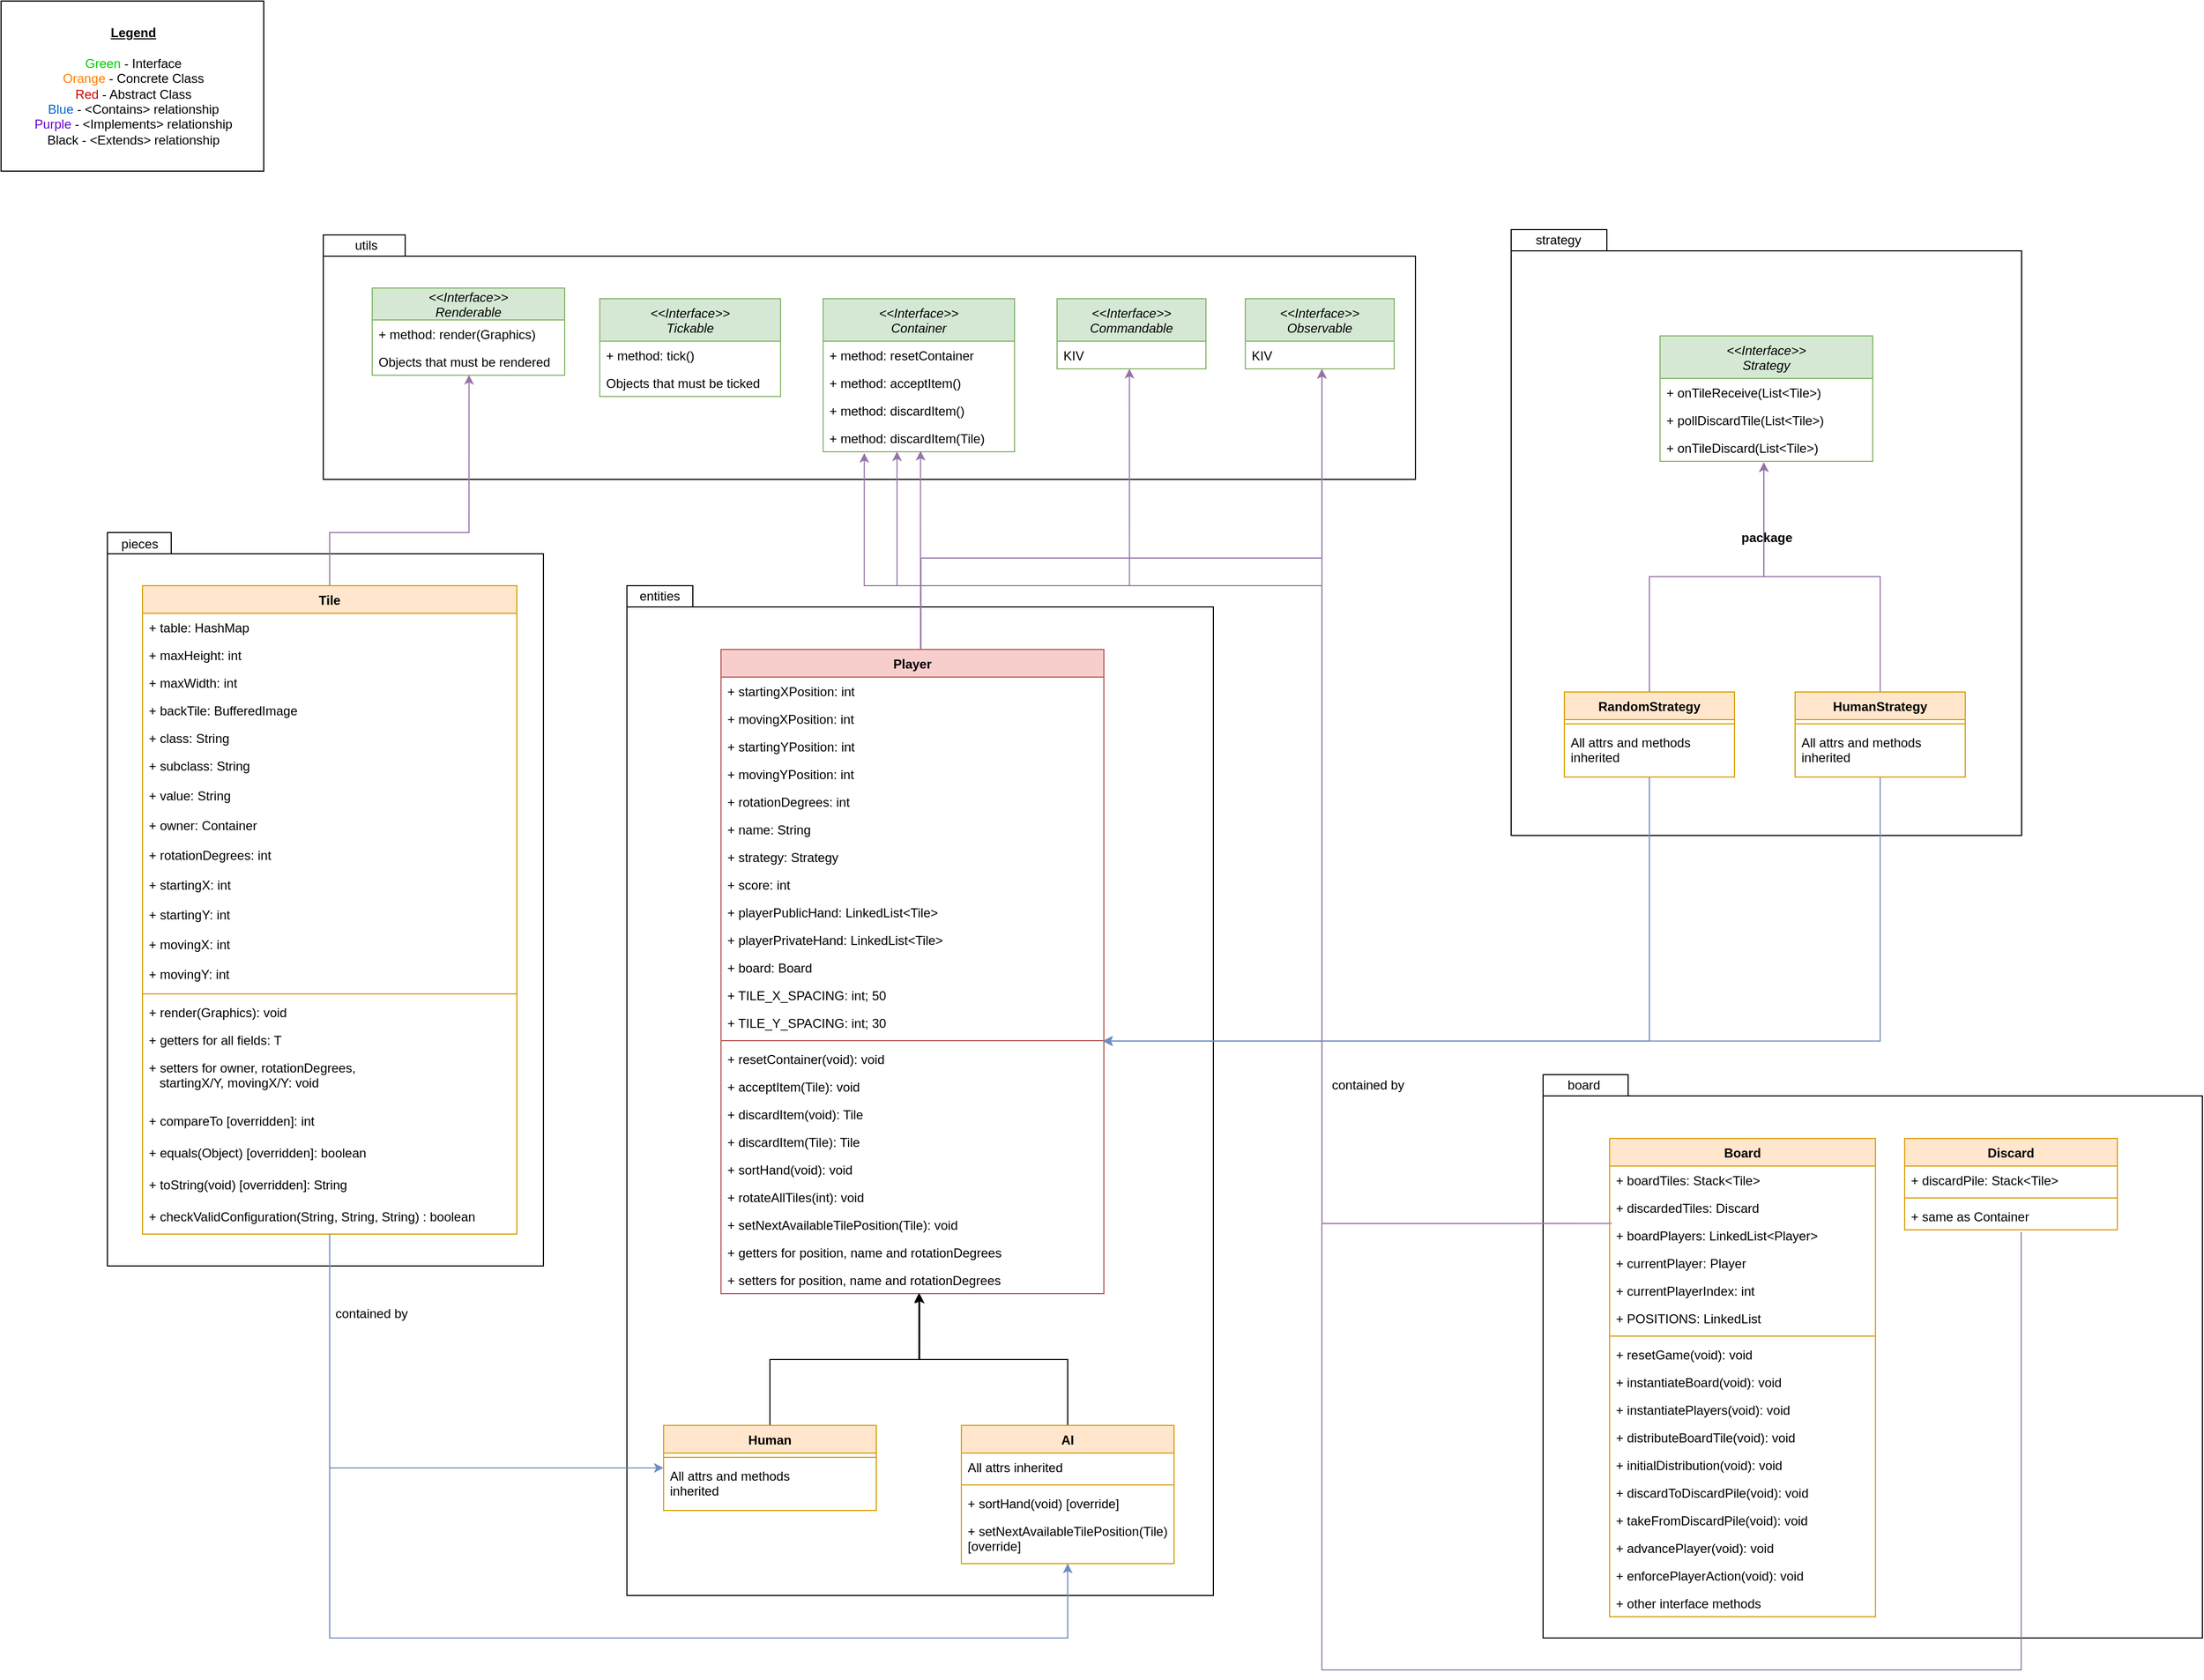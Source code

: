 <mxfile version="20.6.0" type="github">
  <diagram id="C5RBs43oDa-KdzZeNtuy" name="Page-1">
    <mxGraphModel dx="6701" dy="3286" grid="1" gridSize="10" guides="1" tooltips="1" connect="1" arrows="1" fold="1" page="1" pageScale="1" pageWidth="1654" pageHeight="1169" math="0" shadow="0">
      <root>
        <mxCell id="WIyWlLk6GJQsqaUBKTNV-0" />
        <mxCell id="WIyWlLk6GJQsqaUBKTNV-1" parent="WIyWlLk6GJQsqaUBKTNV-0" />
        <mxCell id="4x0N71IDLHHbBtDgOK0e-248" value="" style="shape=folder;fontStyle=1;spacingTop=10;tabWidth=80;tabHeight=20;tabPosition=left;html=1;fontColor=#000000;" vertex="1" parent="WIyWlLk6GJQsqaUBKTNV-1">
          <mxGeometry x="-220" y="-60" width="620" height="530" as="geometry" />
        </mxCell>
        <mxCell id="4x0N71IDLHHbBtDgOK0e-212" value="package" style="shape=folder;fontStyle=1;spacingTop=10;tabWidth=90;tabHeight=20;tabPosition=left;html=1;fontColor=#000000;" vertex="1" parent="WIyWlLk6GJQsqaUBKTNV-1">
          <mxGeometry x="-250" y="-855" width="480" height="570" as="geometry" />
        </mxCell>
        <mxCell id="4x0N71IDLHHbBtDgOK0e-210" value="" style="shape=folder;fontStyle=1;spacingTop=10;tabWidth=62;tabHeight=20;tabPosition=left;html=1;fontColor=#000000;" vertex="1" parent="WIyWlLk6GJQsqaUBKTNV-1">
          <mxGeometry x="-1081.5" y="-520" width="551.5" height="950" as="geometry" />
        </mxCell>
        <mxCell id="4x0N71IDLHHbBtDgOK0e-208" value="" style="shape=folder;fontStyle=1;spacingTop=10;tabWidth=60;tabHeight=20;tabPosition=left;html=1;fontColor=#000000;" vertex="1" parent="WIyWlLk6GJQsqaUBKTNV-1">
          <mxGeometry x="-1570" y="-570" width="410" height="690" as="geometry" />
        </mxCell>
        <mxCell id="4x0N71IDLHHbBtDgOK0e-206" value="" style="shape=folder;fontStyle=1;spacingTop=10;tabWidth=77;tabHeight=20;tabPosition=left;html=1;fontColor=#000000;" vertex="1" parent="WIyWlLk6GJQsqaUBKTNV-1">
          <mxGeometry x="-1367" y="-850" width="1027" height="230" as="geometry" />
        </mxCell>
        <mxCell id="4x0N71IDLHHbBtDgOK0e-2" value="&lt;&lt;Interface&gt;&gt;&#xa;Renderable" style="swimlane;fontStyle=2;childLayout=stackLayout;horizontal=1;startSize=30;fillColor=#d5e8d4;horizontalStack=0;resizeParent=1;resizeParentMax=0;resizeLast=0;collapsible=1;marginBottom=0;strokeColor=#82b366;" vertex="1" parent="WIyWlLk6GJQsqaUBKTNV-1">
          <mxGeometry x="-1321" y="-800" width="181" height="82" as="geometry">
            <mxRectangle x="80" y="40" width="100" height="30" as="alternateBounds" />
          </mxGeometry>
        </mxCell>
        <mxCell id="4x0N71IDLHHbBtDgOK0e-7" value="+ method: render(Graphics)" style="text;strokeColor=none;fillColor=none;align=left;verticalAlign=top;spacingLeft=4;spacingRight=4;overflow=hidden;rotatable=0;points=[[0,0.5],[1,0.5]];portConstraint=eastwest;" vertex="1" parent="4x0N71IDLHHbBtDgOK0e-2">
          <mxGeometry y="30" width="181" height="26" as="geometry" />
        </mxCell>
        <mxCell id="4x0N71IDLHHbBtDgOK0e-9" value="Objects that must be rendered" style="text;strokeColor=none;fillColor=none;align=left;verticalAlign=top;spacingLeft=4;spacingRight=4;overflow=hidden;rotatable=0;points=[[0,0.5],[1,0.5]];portConstraint=eastwest;" vertex="1" parent="4x0N71IDLHHbBtDgOK0e-2">
          <mxGeometry y="56" width="181" height="26" as="geometry" />
        </mxCell>
        <mxCell id="4x0N71IDLHHbBtDgOK0e-11" value="&lt;&lt;Interface&gt;&gt;&#xa;Tickable" style="swimlane;fontStyle=2;childLayout=stackLayout;horizontal=1;startSize=40;fillColor=#d5e8d4;horizontalStack=0;resizeParent=1;resizeParentMax=0;resizeLast=0;collapsible=1;marginBottom=0;strokeColor=#82b366;" vertex="1" parent="WIyWlLk6GJQsqaUBKTNV-1">
          <mxGeometry x="-1107" y="-790" width="170" height="92" as="geometry" />
        </mxCell>
        <mxCell id="4x0N71IDLHHbBtDgOK0e-12" value="+ method: tick()" style="text;strokeColor=none;fillColor=none;align=left;verticalAlign=top;spacingLeft=4;spacingRight=4;overflow=hidden;rotatable=0;points=[[0,0.5],[1,0.5]];portConstraint=eastwest;" vertex="1" parent="4x0N71IDLHHbBtDgOK0e-11">
          <mxGeometry y="40" width="170" height="26" as="geometry" />
        </mxCell>
        <mxCell id="4x0N71IDLHHbBtDgOK0e-14" value="Objects that must be ticked" style="text;strokeColor=none;fillColor=none;align=left;verticalAlign=top;spacingLeft=4;spacingRight=4;overflow=hidden;rotatable=0;points=[[0,0.5],[1,0.5]];portConstraint=eastwest;" vertex="1" parent="4x0N71IDLHHbBtDgOK0e-11">
          <mxGeometry y="66" width="170" height="26" as="geometry" />
        </mxCell>
        <mxCell id="4x0N71IDLHHbBtDgOK0e-20" value="&lt;&lt;Interface&gt;&gt;&#xa;Container" style="swimlane;fontStyle=2;childLayout=stackLayout;horizontal=1;startSize=40;fillColor=#d5e8d4;horizontalStack=0;resizeParent=1;resizeParentMax=0;resizeLast=0;collapsible=1;marginBottom=0;strokeColor=#82b366;" vertex="1" parent="WIyWlLk6GJQsqaUBKTNV-1">
          <mxGeometry x="-897" y="-790" width="180" height="144" as="geometry" />
        </mxCell>
        <mxCell id="4x0N71IDLHHbBtDgOK0e-21" value="+ method: resetContainer" style="text;strokeColor=none;fillColor=none;align=left;verticalAlign=top;spacingLeft=4;spacingRight=4;overflow=hidden;rotatable=0;points=[[0,0.5],[1,0.5]];portConstraint=eastwest;" vertex="1" parent="4x0N71IDLHHbBtDgOK0e-20">
          <mxGeometry y="40" width="180" height="26" as="geometry" />
        </mxCell>
        <mxCell id="4x0N71IDLHHbBtDgOK0e-22" value="+ method: acceptItem()" style="text;strokeColor=none;fillColor=none;align=left;verticalAlign=top;spacingLeft=4;spacingRight=4;overflow=hidden;rotatable=0;points=[[0,0.5],[1,0.5]];portConstraint=eastwest;" vertex="1" parent="4x0N71IDLHHbBtDgOK0e-20">
          <mxGeometry y="66" width="180" height="26" as="geometry" />
        </mxCell>
        <mxCell id="4x0N71IDLHHbBtDgOK0e-23" value="+ method: discardItem()" style="text;strokeColor=none;fillColor=none;align=left;verticalAlign=top;spacingLeft=4;spacingRight=4;overflow=hidden;rotatable=0;points=[[0,0.5],[1,0.5]];portConstraint=eastwest;" vertex="1" parent="4x0N71IDLHHbBtDgOK0e-20">
          <mxGeometry y="92" width="180" height="26" as="geometry" />
        </mxCell>
        <mxCell id="4x0N71IDLHHbBtDgOK0e-24" value="+ method: discardItem(Tile)" style="text;strokeColor=none;fillColor=none;align=left;verticalAlign=top;spacingLeft=4;spacingRight=4;overflow=hidden;rotatable=0;points=[[0,0.5],[1,0.5]];portConstraint=eastwest;" vertex="1" parent="4x0N71IDLHHbBtDgOK0e-20">
          <mxGeometry y="118" width="180" height="26" as="geometry" />
        </mxCell>
        <mxCell id="4x0N71IDLHHbBtDgOK0e-25" value="&lt;&lt;Interface&gt;&gt;&#xa;Commandable" style="swimlane;fontStyle=2;childLayout=stackLayout;horizontal=1;startSize=40;fillColor=#d5e8d4;horizontalStack=0;resizeParent=1;resizeParentMax=0;resizeLast=0;collapsible=1;marginBottom=0;strokeColor=#82b366;" vertex="1" parent="WIyWlLk6GJQsqaUBKTNV-1">
          <mxGeometry x="-677" y="-790" width="140" height="66" as="geometry" />
        </mxCell>
        <mxCell id="4x0N71IDLHHbBtDgOK0e-27" value="KIV" style="text;strokeColor=none;fillColor=none;align=left;verticalAlign=top;spacingLeft=4;spacingRight=4;overflow=hidden;rotatable=0;points=[[0,0.5],[1,0.5]];portConstraint=eastwest;" vertex="1" parent="4x0N71IDLHHbBtDgOK0e-25">
          <mxGeometry y="40" width="140" height="26" as="geometry" />
        </mxCell>
        <mxCell id="4x0N71IDLHHbBtDgOK0e-29" value="&lt;&lt;Interface&gt;&gt;&#xa;Observable" style="swimlane;fontStyle=2;childLayout=stackLayout;horizontal=1;startSize=40;fillColor=#d5e8d4;horizontalStack=0;resizeParent=1;resizeParentMax=0;resizeLast=0;collapsible=1;marginBottom=0;strokeColor=#82b366;" vertex="1" parent="WIyWlLk6GJQsqaUBKTNV-1">
          <mxGeometry x="-500" y="-790" width="140" height="66" as="geometry" />
        </mxCell>
        <mxCell id="4x0N71IDLHHbBtDgOK0e-30" value="KIV" style="text;strokeColor=none;fillColor=none;align=left;verticalAlign=top;spacingLeft=4;spacingRight=4;overflow=hidden;rotatable=0;points=[[0,0.5],[1,0.5]];portConstraint=eastwest;" vertex="1" parent="4x0N71IDLHHbBtDgOK0e-29">
          <mxGeometry y="40" width="140" height="26" as="geometry" />
        </mxCell>
        <mxCell id="4x0N71IDLHHbBtDgOK0e-124" style="edgeStyle=orthogonalEdgeStyle;rounded=0;orthogonalLoop=1;jettySize=auto;html=1;entryX=0.503;entryY=0.99;entryDx=0;entryDy=0;entryPerimeter=0;fillColor=#e1d5e7;strokeColor=#9673a6;" edge="1" parent="WIyWlLk6GJQsqaUBKTNV-1" source="4x0N71IDLHHbBtDgOK0e-31" target="4x0N71IDLHHbBtDgOK0e-9">
          <mxGeometry relative="1" as="geometry">
            <Array as="points">
              <mxPoint x="-1361" y="-570" />
              <mxPoint x="-1230" y="-570" />
            </Array>
          </mxGeometry>
        </mxCell>
        <mxCell id="4x0N71IDLHHbBtDgOK0e-182" style="edgeStyle=orthogonalEdgeStyle;rounded=0;orthogonalLoop=1;jettySize=auto;html=1;entryX=0;entryY=0.13;entryDx=0;entryDy=0;entryPerimeter=0;fillColor=#dae8fc;strokeColor=#6c8ebf;" edge="1" parent="WIyWlLk6GJQsqaUBKTNV-1" source="4x0N71IDLHHbBtDgOK0e-31" target="4x0N71IDLHHbBtDgOK0e-155">
          <mxGeometry relative="1" as="geometry" />
        </mxCell>
        <mxCell id="4x0N71IDLHHbBtDgOK0e-31" value="Tile" style="swimlane;fontStyle=1;align=center;verticalAlign=top;childLayout=stackLayout;horizontal=1;startSize=26;horizontalStack=0;resizeParent=1;resizeParentMax=0;resizeLast=0;collapsible=1;marginBottom=0;fillColor=#ffe6cc;strokeColor=#d79b00;" vertex="1" parent="WIyWlLk6GJQsqaUBKTNV-1">
          <mxGeometry x="-1537" y="-520" width="352" height="610" as="geometry" />
        </mxCell>
        <mxCell id="4x0N71IDLHHbBtDgOK0e-44" value="+ table: HashMap" style="text;strokeColor=none;fillColor=none;align=left;verticalAlign=top;spacingLeft=4;spacingRight=4;overflow=hidden;rotatable=0;points=[[0,0.5],[1,0.5]];portConstraint=eastwest;" vertex="1" parent="4x0N71IDLHHbBtDgOK0e-31">
          <mxGeometry y="26" width="352" height="26" as="geometry" />
        </mxCell>
        <mxCell id="4x0N71IDLHHbBtDgOK0e-45" value="+ maxHeight: int" style="text;strokeColor=none;fillColor=none;align=left;verticalAlign=top;spacingLeft=4;spacingRight=4;overflow=hidden;rotatable=0;points=[[0,0.5],[1,0.5]];portConstraint=eastwest;" vertex="1" parent="4x0N71IDLHHbBtDgOK0e-31">
          <mxGeometry y="52" width="352" height="26" as="geometry" />
        </mxCell>
        <mxCell id="4x0N71IDLHHbBtDgOK0e-46" value="+ maxWidth: int" style="text;strokeColor=none;fillColor=none;align=left;verticalAlign=top;spacingLeft=4;spacingRight=4;overflow=hidden;rotatable=0;points=[[0,0.5],[1,0.5]];portConstraint=eastwest;" vertex="1" parent="4x0N71IDLHHbBtDgOK0e-31">
          <mxGeometry y="78" width="352" height="26" as="geometry" />
        </mxCell>
        <mxCell id="4x0N71IDLHHbBtDgOK0e-47" value="+ backTile: BufferedImage" style="text;strokeColor=none;fillColor=none;align=left;verticalAlign=top;spacingLeft=4;spacingRight=4;overflow=hidden;rotatable=0;points=[[0,0.5],[1,0.5]];portConstraint=eastwest;" vertex="1" parent="4x0N71IDLHHbBtDgOK0e-31">
          <mxGeometry y="104" width="352" height="26" as="geometry" />
        </mxCell>
        <mxCell id="4x0N71IDLHHbBtDgOK0e-32" value="+ class: String" style="text;strokeColor=none;fillColor=none;align=left;verticalAlign=top;spacingLeft=4;spacingRight=4;overflow=hidden;rotatable=0;points=[[0,0.5],[1,0.5]];portConstraint=eastwest;" vertex="1" parent="4x0N71IDLHHbBtDgOK0e-31">
          <mxGeometry y="130" width="352" height="26" as="geometry" />
        </mxCell>
        <mxCell id="4x0N71IDLHHbBtDgOK0e-35" value="+ subclass: String" style="text;strokeColor=none;fillColor=none;align=left;verticalAlign=top;spacingLeft=4;spacingRight=4;overflow=hidden;rotatable=0;points=[[0,0.5],[1,0.5]];portConstraint=eastwest;" vertex="1" parent="4x0N71IDLHHbBtDgOK0e-31">
          <mxGeometry y="156" width="352" height="28" as="geometry" />
        </mxCell>
        <mxCell id="4x0N71IDLHHbBtDgOK0e-36" value="+ value: String" style="text;strokeColor=none;fillColor=none;align=left;verticalAlign=top;spacingLeft=4;spacingRight=4;overflow=hidden;rotatable=0;points=[[0,0.5],[1,0.5]];portConstraint=eastwest;" vertex="1" parent="4x0N71IDLHHbBtDgOK0e-31">
          <mxGeometry y="184" width="352" height="28" as="geometry" />
        </mxCell>
        <mxCell id="4x0N71IDLHHbBtDgOK0e-37" value="+ owner: Container" style="text;strokeColor=none;fillColor=none;align=left;verticalAlign=top;spacingLeft=4;spacingRight=4;overflow=hidden;rotatable=0;points=[[0,0.5],[1,0.5]];portConstraint=eastwest;" vertex="1" parent="4x0N71IDLHHbBtDgOK0e-31">
          <mxGeometry y="212" width="352" height="28" as="geometry" />
        </mxCell>
        <mxCell id="4x0N71IDLHHbBtDgOK0e-39" value="+ rotationDegrees: int" style="text;strokeColor=none;fillColor=none;align=left;verticalAlign=top;spacingLeft=4;spacingRight=4;overflow=hidden;rotatable=0;points=[[0,0.5],[1,0.5]];portConstraint=eastwest;" vertex="1" parent="4x0N71IDLHHbBtDgOK0e-31">
          <mxGeometry y="240" width="352" height="28" as="geometry" />
        </mxCell>
        <mxCell id="4x0N71IDLHHbBtDgOK0e-40" value="+ startingX: int" style="text;strokeColor=none;fillColor=none;align=left;verticalAlign=top;spacingLeft=4;spacingRight=4;overflow=hidden;rotatable=0;points=[[0,0.5],[1,0.5]];portConstraint=eastwest;" vertex="1" parent="4x0N71IDLHHbBtDgOK0e-31">
          <mxGeometry y="268" width="352" height="28" as="geometry" />
        </mxCell>
        <mxCell id="4x0N71IDLHHbBtDgOK0e-41" value="+ startingY: int" style="text;strokeColor=none;fillColor=none;align=left;verticalAlign=top;spacingLeft=4;spacingRight=4;overflow=hidden;rotatable=0;points=[[0,0.5],[1,0.5]];portConstraint=eastwest;" vertex="1" parent="4x0N71IDLHHbBtDgOK0e-31">
          <mxGeometry y="296" width="352" height="28" as="geometry" />
        </mxCell>
        <mxCell id="4x0N71IDLHHbBtDgOK0e-42" value="+ movingX: int" style="text;strokeColor=none;fillColor=none;align=left;verticalAlign=top;spacingLeft=4;spacingRight=4;overflow=hidden;rotatable=0;points=[[0,0.5],[1,0.5]];portConstraint=eastwest;" vertex="1" parent="4x0N71IDLHHbBtDgOK0e-31">
          <mxGeometry y="324" width="352" height="28" as="geometry" />
        </mxCell>
        <mxCell id="4x0N71IDLHHbBtDgOK0e-43" value="+ movingY: int" style="text;strokeColor=none;fillColor=none;align=left;verticalAlign=top;spacingLeft=4;spacingRight=4;overflow=hidden;rotatable=0;points=[[0,0.5],[1,0.5]];portConstraint=eastwest;" vertex="1" parent="4x0N71IDLHHbBtDgOK0e-31">
          <mxGeometry y="352" width="352" height="28" as="geometry" />
        </mxCell>
        <mxCell id="4x0N71IDLHHbBtDgOK0e-33" value="" style="line;strokeWidth=1;fillColor=none;align=left;verticalAlign=middle;spacingTop=-1;spacingLeft=3;spacingRight=3;rotatable=0;labelPosition=right;points=[];portConstraint=eastwest;strokeColor=inherit;" vertex="1" parent="4x0N71IDLHHbBtDgOK0e-31">
          <mxGeometry y="380" width="352" height="8" as="geometry" />
        </mxCell>
        <mxCell id="4x0N71IDLHHbBtDgOK0e-34" value="+ render(Graphics): void" style="text;strokeColor=none;fillColor=none;align=left;verticalAlign=top;spacingLeft=4;spacingRight=4;overflow=hidden;rotatable=0;points=[[0,0.5],[1,0.5]];portConstraint=eastwest;" vertex="1" parent="4x0N71IDLHHbBtDgOK0e-31">
          <mxGeometry y="388" width="352" height="26" as="geometry" />
        </mxCell>
        <mxCell id="4x0N71IDLHHbBtDgOK0e-48" value="+ getters for all fields: T" style="text;strokeColor=none;fillColor=none;align=left;verticalAlign=top;spacingLeft=4;spacingRight=4;overflow=hidden;rotatable=0;points=[[0,0.5],[1,0.5]];portConstraint=eastwest;" vertex="1" parent="4x0N71IDLHHbBtDgOK0e-31">
          <mxGeometry y="414" width="352" height="26" as="geometry" />
        </mxCell>
        <mxCell id="4x0N71IDLHHbBtDgOK0e-49" value="+ setters for owner, rotationDegrees, &#xa;   startingX/Y, movingX/Y: void" style="text;strokeColor=none;fillColor=none;align=left;verticalAlign=top;spacingLeft=4;spacingRight=4;overflow=hidden;rotatable=0;points=[[0,0.5],[1,0.5]];portConstraint=eastwest;" vertex="1" parent="4x0N71IDLHHbBtDgOK0e-31">
          <mxGeometry y="440" width="352" height="50" as="geometry" />
        </mxCell>
        <mxCell id="4x0N71IDLHHbBtDgOK0e-50" value="+ compareTo [overridden]: int" style="text;strokeColor=none;fillColor=none;align=left;verticalAlign=top;spacingLeft=4;spacingRight=4;overflow=hidden;rotatable=0;points=[[0,0.5],[1,0.5]];portConstraint=eastwest;" vertex="1" parent="4x0N71IDLHHbBtDgOK0e-31">
          <mxGeometry y="490" width="352" height="30" as="geometry" />
        </mxCell>
        <mxCell id="4x0N71IDLHHbBtDgOK0e-51" value="+ equals(Object) [overridden]: boolean" style="text;strokeColor=none;fillColor=none;align=left;verticalAlign=top;spacingLeft=4;spacingRight=4;overflow=hidden;rotatable=0;points=[[0,0.5],[1,0.5]];portConstraint=eastwest;" vertex="1" parent="4x0N71IDLHHbBtDgOK0e-31">
          <mxGeometry y="520" width="352" height="30" as="geometry" />
        </mxCell>
        <mxCell id="4x0N71IDLHHbBtDgOK0e-52" value="+ toString(void) [overridden]: String" style="text;strokeColor=none;fillColor=none;align=left;verticalAlign=top;spacingLeft=4;spacingRight=4;overflow=hidden;rotatable=0;points=[[0,0.5],[1,0.5]];portConstraint=eastwest;" vertex="1" parent="4x0N71IDLHHbBtDgOK0e-31">
          <mxGeometry y="550" width="352" height="30" as="geometry" />
        </mxCell>
        <mxCell id="4x0N71IDLHHbBtDgOK0e-53" value="+ checkValidConfiguration(String, String, String) : boolean" style="text;strokeColor=none;fillColor=none;align=left;verticalAlign=top;spacingLeft=4;spacingRight=4;overflow=hidden;rotatable=0;points=[[0,0.5],[1,0.5]];portConstraint=eastwest;" vertex="1" parent="4x0N71IDLHHbBtDgOK0e-31">
          <mxGeometry y="580" width="352" height="30" as="geometry" />
        </mxCell>
        <mxCell id="4x0N71IDLHHbBtDgOK0e-130" style="edgeStyle=orthogonalEdgeStyle;rounded=0;orthogonalLoop=1;jettySize=auto;html=1;fillColor=#e1d5e7;strokeColor=#9673a6;entryX=0.509;entryY=0.969;entryDx=0;entryDy=0;entryPerimeter=0;" edge="1" parent="WIyWlLk6GJQsqaUBKTNV-1" source="4x0N71IDLHHbBtDgOK0e-125" target="4x0N71IDLHHbBtDgOK0e-24">
          <mxGeometry relative="1" as="geometry">
            <mxPoint x="-787" y="-660" as="targetPoint" />
            <Array as="points">
              <mxPoint x="-805" y="-560" />
            </Array>
          </mxGeometry>
        </mxCell>
        <mxCell id="4x0N71IDLHHbBtDgOK0e-131" style="edgeStyle=orthogonalEdgeStyle;rounded=0;orthogonalLoop=1;jettySize=auto;html=1;fillColor=#e1d5e7;strokeColor=#9673a6;" edge="1" parent="WIyWlLk6GJQsqaUBKTNV-1">
          <mxGeometry relative="1" as="geometry">
            <mxPoint x="-804.989" y="-446" as="sourcePoint" />
            <mxPoint x="-428" y="-724" as="targetPoint" />
            <Array as="points">
              <mxPoint x="-805" y="-546" />
              <mxPoint x="-428" y="-546" />
            </Array>
          </mxGeometry>
        </mxCell>
        <mxCell id="4x0N71IDLHHbBtDgOK0e-125" value="Player" style="swimlane;fontStyle=1;align=center;verticalAlign=top;childLayout=stackLayout;horizontal=1;startSize=26;horizontalStack=0;resizeParent=1;resizeParentMax=0;resizeLast=0;collapsible=1;marginBottom=0;fillColor=#f8cecc;strokeColor=#b85450;" vertex="1" parent="WIyWlLk6GJQsqaUBKTNV-1">
          <mxGeometry x="-993" y="-460" width="360" height="606" as="geometry" />
        </mxCell>
        <mxCell id="4x0N71IDLHHbBtDgOK0e-126" value="+ startingXPosition: int" style="text;strokeColor=none;fillColor=none;align=left;verticalAlign=top;spacingLeft=4;spacingRight=4;overflow=hidden;rotatable=0;points=[[0,0.5],[1,0.5]];portConstraint=eastwest;" vertex="1" parent="4x0N71IDLHHbBtDgOK0e-125">
          <mxGeometry y="26" width="360" height="26" as="geometry" />
        </mxCell>
        <mxCell id="4x0N71IDLHHbBtDgOK0e-132" value="+ movingXPosition: int" style="text;strokeColor=none;fillColor=none;align=left;verticalAlign=top;spacingLeft=4;spacingRight=4;overflow=hidden;rotatable=0;points=[[0,0.5],[1,0.5]];portConstraint=eastwest;" vertex="1" parent="4x0N71IDLHHbBtDgOK0e-125">
          <mxGeometry y="52" width="360" height="26" as="geometry" />
        </mxCell>
        <mxCell id="4x0N71IDLHHbBtDgOK0e-133" value="+ startingYPosition: int" style="text;strokeColor=none;fillColor=none;align=left;verticalAlign=top;spacingLeft=4;spacingRight=4;overflow=hidden;rotatable=0;points=[[0,0.5],[1,0.5]];portConstraint=eastwest;" vertex="1" parent="4x0N71IDLHHbBtDgOK0e-125">
          <mxGeometry y="78" width="360" height="26" as="geometry" />
        </mxCell>
        <mxCell id="4x0N71IDLHHbBtDgOK0e-134" value="+ movingYPosition: int" style="text;strokeColor=none;fillColor=none;align=left;verticalAlign=top;spacingLeft=4;spacingRight=4;overflow=hidden;rotatable=0;points=[[0,0.5],[1,0.5]];portConstraint=eastwest;" vertex="1" parent="4x0N71IDLHHbBtDgOK0e-125">
          <mxGeometry y="104" width="360" height="26" as="geometry" />
        </mxCell>
        <mxCell id="4x0N71IDLHHbBtDgOK0e-150" value="+ rotationDegrees: int" style="text;strokeColor=none;fillColor=none;align=left;verticalAlign=top;spacingLeft=4;spacingRight=4;overflow=hidden;rotatable=0;points=[[0,0.5],[1,0.5]];portConstraint=eastwest;" vertex="1" parent="4x0N71IDLHHbBtDgOK0e-125">
          <mxGeometry y="130" width="360" height="26" as="geometry" />
        </mxCell>
        <mxCell id="4x0N71IDLHHbBtDgOK0e-135" value="+ name: String" style="text;strokeColor=none;fillColor=none;align=left;verticalAlign=top;spacingLeft=4;spacingRight=4;overflow=hidden;rotatable=0;points=[[0,0.5],[1,0.5]];portConstraint=eastwest;" vertex="1" parent="4x0N71IDLHHbBtDgOK0e-125">
          <mxGeometry y="156" width="360" height="26" as="geometry" />
        </mxCell>
        <mxCell id="4x0N71IDLHHbBtDgOK0e-136" value="+ strategy: Strategy" style="text;strokeColor=none;fillColor=none;align=left;verticalAlign=top;spacingLeft=4;spacingRight=4;overflow=hidden;rotatable=0;points=[[0,0.5],[1,0.5]];portConstraint=eastwest;" vertex="1" parent="4x0N71IDLHHbBtDgOK0e-125">
          <mxGeometry y="182" width="360" height="26" as="geometry" />
        </mxCell>
        <mxCell id="4x0N71IDLHHbBtDgOK0e-137" value="+ score: int" style="text;strokeColor=none;fillColor=none;align=left;verticalAlign=top;spacingLeft=4;spacingRight=4;overflow=hidden;rotatable=0;points=[[0,0.5],[1,0.5]];portConstraint=eastwest;" vertex="1" parent="4x0N71IDLHHbBtDgOK0e-125">
          <mxGeometry y="208" width="360" height="26" as="geometry" />
        </mxCell>
        <mxCell id="4x0N71IDLHHbBtDgOK0e-138" value="+ playerPublicHand: LinkedList&lt;Tile&gt;" style="text;strokeColor=none;fillColor=none;align=left;verticalAlign=top;spacingLeft=4;spacingRight=4;overflow=hidden;rotatable=0;points=[[0,0.5],[1,0.5]];portConstraint=eastwest;" vertex="1" parent="4x0N71IDLHHbBtDgOK0e-125">
          <mxGeometry y="234" width="360" height="26" as="geometry" />
        </mxCell>
        <mxCell id="4x0N71IDLHHbBtDgOK0e-139" value="+ playerPrivateHand: LinkedList&lt;Tile&gt;" style="text;strokeColor=none;fillColor=none;align=left;verticalAlign=top;spacingLeft=4;spacingRight=4;overflow=hidden;rotatable=0;points=[[0,0.5],[1,0.5]];portConstraint=eastwest;" vertex="1" parent="4x0N71IDLHHbBtDgOK0e-125">
          <mxGeometry y="260" width="360" height="26" as="geometry" />
        </mxCell>
        <mxCell id="4x0N71IDLHHbBtDgOK0e-140" value="+ board: Board" style="text;strokeColor=none;fillColor=none;align=left;verticalAlign=top;spacingLeft=4;spacingRight=4;overflow=hidden;rotatable=0;points=[[0,0.5],[1,0.5]];portConstraint=eastwest;" vertex="1" parent="4x0N71IDLHHbBtDgOK0e-125">
          <mxGeometry y="286" width="360" height="26" as="geometry" />
        </mxCell>
        <mxCell id="4x0N71IDLHHbBtDgOK0e-141" value="+ TILE_X_SPACING: int; 50" style="text;strokeColor=none;fillColor=none;align=left;verticalAlign=top;spacingLeft=4;spacingRight=4;overflow=hidden;rotatable=0;points=[[0,0.5],[1,0.5]];portConstraint=eastwest;" vertex="1" parent="4x0N71IDLHHbBtDgOK0e-125">
          <mxGeometry y="312" width="360" height="26" as="geometry" />
        </mxCell>
        <mxCell id="4x0N71IDLHHbBtDgOK0e-142" value="+ TILE_Y_SPACING: int; 30" style="text;strokeColor=none;fillColor=none;align=left;verticalAlign=top;spacingLeft=4;spacingRight=4;overflow=hidden;rotatable=0;points=[[0,0.5],[1,0.5]];portConstraint=eastwest;" vertex="1" parent="4x0N71IDLHHbBtDgOK0e-125">
          <mxGeometry y="338" width="360" height="26" as="geometry" />
        </mxCell>
        <mxCell id="4x0N71IDLHHbBtDgOK0e-127" value="" style="line;strokeWidth=1;fillColor=none;align=left;verticalAlign=middle;spacingTop=-1;spacingLeft=3;spacingRight=3;rotatable=0;labelPosition=right;points=[];portConstraint=eastwest;strokeColor=inherit;" vertex="1" parent="4x0N71IDLHHbBtDgOK0e-125">
          <mxGeometry y="364" width="360" height="8" as="geometry" />
        </mxCell>
        <mxCell id="4x0N71IDLHHbBtDgOK0e-128" value="+ resetContainer(void): void" style="text;strokeColor=none;fillColor=none;align=left;verticalAlign=top;spacingLeft=4;spacingRight=4;overflow=hidden;rotatable=0;points=[[0,0.5],[1,0.5]];portConstraint=eastwest;" vertex="1" parent="4x0N71IDLHHbBtDgOK0e-125">
          <mxGeometry y="372" width="360" height="26" as="geometry" />
        </mxCell>
        <mxCell id="4x0N71IDLHHbBtDgOK0e-148" value="+ acceptItem(Tile): void" style="text;strokeColor=none;fillColor=none;align=left;verticalAlign=top;spacingLeft=4;spacingRight=4;overflow=hidden;rotatable=0;points=[[0,0.5],[1,0.5]];portConstraint=eastwest;" vertex="1" parent="4x0N71IDLHHbBtDgOK0e-125">
          <mxGeometry y="398" width="360" height="26" as="geometry" />
        </mxCell>
        <mxCell id="4x0N71IDLHHbBtDgOK0e-147" value="+ discardItem(void): Tile " style="text;strokeColor=none;fillColor=none;align=left;verticalAlign=top;spacingLeft=4;spacingRight=4;overflow=hidden;rotatable=0;points=[[0,0.5],[1,0.5]];portConstraint=eastwest;" vertex="1" parent="4x0N71IDLHHbBtDgOK0e-125">
          <mxGeometry y="424" width="360" height="26" as="geometry" />
        </mxCell>
        <mxCell id="4x0N71IDLHHbBtDgOK0e-146" value="+ discardItem(Tile): Tile " style="text;strokeColor=none;fillColor=none;align=left;verticalAlign=top;spacingLeft=4;spacingRight=4;overflow=hidden;rotatable=0;points=[[0,0.5],[1,0.5]];portConstraint=eastwest;" vertex="1" parent="4x0N71IDLHHbBtDgOK0e-125">
          <mxGeometry y="450" width="360" height="26" as="geometry" />
        </mxCell>
        <mxCell id="4x0N71IDLHHbBtDgOK0e-145" value="+ sortHand(void): void" style="text;strokeColor=none;fillColor=none;align=left;verticalAlign=top;spacingLeft=4;spacingRight=4;overflow=hidden;rotatable=0;points=[[0,0.5],[1,0.5]];portConstraint=eastwest;" vertex="1" parent="4x0N71IDLHHbBtDgOK0e-125">
          <mxGeometry y="476" width="360" height="26" as="geometry" />
        </mxCell>
        <mxCell id="4x0N71IDLHHbBtDgOK0e-143" value="+ rotateAllTiles(int): void" style="text;strokeColor=none;fillColor=none;align=left;verticalAlign=top;spacingLeft=4;spacingRight=4;overflow=hidden;rotatable=0;points=[[0,0.5],[1,0.5]];portConstraint=eastwest;" vertex="1" parent="4x0N71IDLHHbBtDgOK0e-125">
          <mxGeometry y="502" width="360" height="26" as="geometry" />
        </mxCell>
        <mxCell id="4x0N71IDLHHbBtDgOK0e-144" value="+ setNextAvailableTilePosition(Tile): void" style="text;strokeColor=none;fillColor=none;align=left;verticalAlign=top;spacingLeft=4;spacingRight=4;overflow=hidden;rotatable=0;points=[[0,0.5],[1,0.5]];portConstraint=eastwest;" vertex="1" parent="4x0N71IDLHHbBtDgOK0e-125">
          <mxGeometry y="528" width="360" height="26" as="geometry" />
        </mxCell>
        <mxCell id="4x0N71IDLHHbBtDgOK0e-149" value="+ getters for position, name and rotationDegrees" style="text;strokeColor=none;fillColor=none;align=left;verticalAlign=top;spacingLeft=4;spacingRight=4;overflow=hidden;rotatable=0;points=[[0,0.5],[1,0.5]];portConstraint=eastwest;" vertex="1" parent="4x0N71IDLHHbBtDgOK0e-125">
          <mxGeometry y="554" width="360" height="26" as="geometry" />
        </mxCell>
        <mxCell id="4x0N71IDLHHbBtDgOK0e-151" value="+ setters for position, name and rotationDegrees" style="text;strokeColor=none;fillColor=none;align=left;verticalAlign=top;spacingLeft=4;spacingRight=4;overflow=hidden;rotatable=0;points=[[0,0.5],[1,0.5]];portConstraint=eastwest;" vertex="1" parent="4x0N71IDLHHbBtDgOK0e-125">
          <mxGeometry y="580" width="360" height="26" as="geometry" />
        </mxCell>
        <mxCell id="4x0N71IDLHHbBtDgOK0e-129" value="&lt;b&gt;&lt;u&gt;Legend&lt;br&gt;&lt;/u&gt;&lt;/b&gt;&lt;br&gt;&lt;font color=&quot;#00cc00&quot;&gt;Green&lt;/font&gt; - Interface&lt;br&gt;&lt;font color=&quot;#ff8000&quot;&gt;Orange&lt;/font&gt; - Concrete Class&lt;br&gt;&lt;font color=&quot;#cc0000&quot;&gt;Red&lt;/font&gt; - Abstract Class&lt;br&gt;&lt;font color=&quot;#0066cc&quot;&gt;Blue&lt;/font&gt; - &amp;lt;Contains&amp;gt; relationship&lt;br&gt;&lt;font color=&quot;#6600cc&quot;&gt;Purple&lt;/font&gt; - &amp;lt;Implements&amp;gt; relationship&lt;br&gt;Black - &amp;lt;Extends&amp;gt; relationship" style="html=1;" vertex="1" parent="WIyWlLk6GJQsqaUBKTNV-1">
          <mxGeometry x="-1670" y="-1070" width="247" height="160" as="geometry" />
        </mxCell>
        <mxCell id="4x0N71IDLHHbBtDgOK0e-162" style="edgeStyle=orthogonalEdgeStyle;rounded=0;orthogonalLoop=1;jettySize=auto;html=1;entryX=0.519;entryY=1.007;entryDx=0;entryDy=0;entryPerimeter=0;" edge="1" parent="WIyWlLk6GJQsqaUBKTNV-1" source="4x0N71IDLHHbBtDgOK0e-152" target="4x0N71IDLHHbBtDgOK0e-151">
          <mxGeometry relative="1" as="geometry" />
        </mxCell>
        <mxCell id="4x0N71IDLHHbBtDgOK0e-152" value="Human" style="swimlane;fontStyle=1;align=center;verticalAlign=top;childLayout=stackLayout;horizontal=1;startSize=26;horizontalStack=0;resizeParent=1;resizeParentMax=0;resizeLast=0;collapsible=1;marginBottom=0;fillColor=#ffe6cc;strokeColor=#d79b00;" vertex="1" parent="WIyWlLk6GJQsqaUBKTNV-1">
          <mxGeometry x="-1047" y="270" width="200" height="80" as="geometry" />
        </mxCell>
        <mxCell id="4x0N71IDLHHbBtDgOK0e-154" value="" style="line;strokeWidth=1;fillColor=none;align=left;verticalAlign=middle;spacingTop=-1;spacingLeft=3;spacingRight=3;rotatable=0;labelPosition=right;points=[];portConstraint=eastwest;strokeColor=inherit;" vertex="1" parent="4x0N71IDLHHbBtDgOK0e-152">
          <mxGeometry y="26" width="200" height="8" as="geometry" />
        </mxCell>
        <mxCell id="4x0N71IDLHHbBtDgOK0e-155" value="All attrs and methods &#xa;inherited" style="text;strokeColor=none;fillColor=none;align=left;verticalAlign=top;spacingLeft=4;spacingRight=4;overflow=hidden;rotatable=0;points=[[0,0.5],[1,0.5]];portConstraint=eastwest;" vertex="1" parent="4x0N71IDLHHbBtDgOK0e-152">
          <mxGeometry y="34" width="200" height="46" as="geometry" />
        </mxCell>
        <mxCell id="4x0N71IDLHHbBtDgOK0e-173" style="edgeStyle=orthogonalEdgeStyle;rounded=0;orthogonalLoop=1;jettySize=auto;html=1;entryX=0.517;entryY=0.983;entryDx=0;entryDy=0;entryPerimeter=0;" edge="1" parent="WIyWlLk6GJQsqaUBKTNV-1" source="4x0N71IDLHHbBtDgOK0e-157" target="4x0N71IDLHHbBtDgOK0e-151">
          <mxGeometry relative="1" as="geometry">
            <Array as="points">
              <mxPoint x="-667" y="208" />
              <mxPoint x="-807" y="208" />
            </Array>
          </mxGeometry>
        </mxCell>
        <mxCell id="4x0N71IDLHHbBtDgOK0e-157" value="AI" style="swimlane;fontStyle=1;align=center;verticalAlign=top;childLayout=stackLayout;horizontal=1;startSize=26;horizontalStack=0;resizeParent=1;resizeParentMax=0;resizeLast=0;collapsible=1;marginBottom=0;fillColor=#ffe6cc;strokeColor=#d79b00;" vertex="1" parent="WIyWlLk6GJQsqaUBKTNV-1">
          <mxGeometry x="-767" y="270" width="200" height="130" as="geometry" />
        </mxCell>
        <mxCell id="4x0N71IDLHHbBtDgOK0e-158" value="All attrs inherited" style="text;strokeColor=none;fillColor=none;align=left;verticalAlign=top;spacingLeft=4;spacingRight=4;overflow=hidden;rotatable=0;points=[[0,0.5],[1,0.5]];portConstraint=eastwest;" vertex="1" parent="4x0N71IDLHHbBtDgOK0e-157">
          <mxGeometry y="26" width="200" height="26" as="geometry" />
        </mxCell>
        <mxCell id="4x0N71IDLHHbBtDgOK0e-159" value="" style="line;strokeWidth=1;fillColor=none;align=left;verticalAlign=middle;spacingTop=-1;spacingLeft=3;spacingRight=3;rotatable=0;labelPosition=right;points=[];portConstraint=eastwest;strokeColor=inherit;" vertex="1" parent="4x0N71IDLHHbBtDgOK0e-157">
          <mxGeometry y="52" width="200" height="8" as="geometry" />
        </mxCell>
        <mxCell id="4x0N71IDLHHbBtDgOK0e-160" value="+ sortHand(void) [override]" style="text;strokeColor=none;fillColor=none;align=left;verticalAlign=top;spacingLeft=4;spacingRight=4;overflow=hidden;rotatable=0;points=[[0,0.5],[1,0.5]];portConstraint=eastwest;" vertex="1" parent="4x0N71IDLHHbBtDgOK0e-157">
          <mxGeometry y="60" width="200" height="26" as="geometry" />
        </mxCell>
        <mxCell id="4x0N71IDLHHbBtDgOK0e-174" value="+ setNextAvailableTilePosition(Tile) &#xa;[override]" style="text;strokeColor=none;fillColor=none;align=left;verticalAlign=top;spacingLeft=4;spacingRight=4;overflow=hidden;rotatable=0;points=[[0,0.5],[1,0.5]];portConstraint=eastwest;" vertex="1" parent="4x0N71IDLHHbBtDgOK0e-157">
          <mxGeometry y="86" width="200" height="44" as="geometry" />
        </mxCell>
        <mxCell id="4x0N71IDLHHbBtDgOK0e-178" value="&lt;&lt;Interface&gt;&gt;&#xa;Strategy" style="swimlane;fontStyle=2;childLayout=stackLayout;horizontal=1;startSize=40;fillColor=#d5e8d4;horizontalStack=0;resizeParent=1;resizeParentMax=0;resizeLast=0;collapsible=1;marginBottom=0;strokeColor=#82b366;" vertex="1" parent="WIyWlLk6GJQsqaUBKTNV-1">
          <mxGeometry x="-110" y="-755" width="200" height="118" as="geometry" />
        </mxCell>
        <mxCell id="4x0N71IDLHHbBtDgOK0e-179" value="+ onTileReceive(List&lt;Tile&gt;)" style="text;strokeColor=none;fillColor=none;align=left;verticalAlign=top;spacingLeft=4;spacingRight=4;overflow=hidden;rotatable=0;points=[[0,0.5],[1,0.5]];portConstraint=eastwest;" vertex="1" parent="4x0N71IDLHHbBtDgOK0e-178">
          <mxGeometry y="40" width="200" height="26" as="geometry" />
        </mxCell>
        <mxCell id="4x0N71IDLHHbBtDgOK0e-180" value="+ pollDiscardTile(List&lt;Tile&gt;)" style="text;strokeColor=none;fillColor=none;align=left;verticalAlign=top;spacingLeft=4;spacingRight=4;overflow=hidden;rotatable=0;points=[[0,0.5],[1,0.5]];portConstraint=eastwest;" vertex="1" parent="4x0N71IDLHHbBtDgOK0e-178">
          <mxGeometry y="66" width="200" height="26" as="geometry" />
        </mxCell>
        <mxCell id="4x0N71IDLHHbBtDgOK0e-181" value="+ onTileDiscard(List&lt;Tile&gt;)" style="text;strokeColor=none;fillColor=none;align=left;verticalAlign=top;spacingLeft=4;spacingRight=4;overflow=hidden;rotatable=0;points=[[0,0.5],[1,0.5]];portConstraint=eastwest;" vertex="1" parent="4x0N71IDLHHbBtDgOK0e-178">
          <mxGeometry y="92" width="200" height="26" as="geometry" />
        </mxCell>
        <mxCell id="4x0N71IDLHHbBtDgOK0e-183" style="edgeStyle=orthogonalEdgeStyle;rounded=0;orthogonalLoop=1;jettySize=auto;html=1;fillColor=#dae8fc;strokeColor=#6c8ebf;" edge="1" parent="WIyWlLk6GJQsqaUBKTNV-1">
          <mxGeometry relative="1" as="geometry">
            <mxPoint x="-1361" y="90" as="sourcePoint" />
            <mxPoint x="-667" y="400" as="targetPoint" />
            <Array as="points">
              <mxPoint x="-1361" y="470" />
              <mxPoint x="-667" y="470" />
            </Array>
          </mxGeometry>
        </mxCell>
        <mxCell id="4x0N71IDLHHbBtDgOK0e-186" value="contained by" style="text;html=1;align=center;verticalAlign=middle;resizable=0;points=[];autosize=1;strokeColor=none;fillColor=none;" vertex="1" parent="WIyWlLk6GJQsqaUBKTNV-1">
          <mxGeometry x="-1367" y="150" width="90" height="30" as="geometry" />
        </mxCell>
        <mxCell id="4x0N71IDLHHbBtDgOK0e-196" style="edgeStyle=orthogonalEdgeStyle;rounded=0;orthogonalLoop=1;jettySize=auto;html=1;entryX=0.488;entryY=1.038;entryDx=0;entryDy=0;entryPerimeter=0;fontColor=#000000;fillColor=#e1d5e7;strokeColor=#9673a6;" edge="1" parent="WIyWlLk6GJQsqaUBKTNV-1" source="4x0N71IDLHHbBtDgOK0e-188" target="4x0N71IDLHHbBtDgOK0e-181">
          <mxGeometry relative="1" as="geometry" />
        </mxCell>
        <mxCell id="4x0N71IDLHHbBtDgOK0e-202" style="edgeStyle=orthogonalEdgeStyle;rounded=0;orthogonalLoop=1;jettySize=auto;html=1;entryX=0.996;entryY=-0.139;entryDx=0;entryDy=0;entryPerimeter=0;fontColor=#6600CC;fillColor=#dae8fc;strokeColor=#6c8ebf;" edge="1" parent="WIyWlLk6GJQsqaUBKTNV-1" source="4x0N71IDLHHbBtDgOK0e-188" target="4x0N71IDLHHbBtDgOK0e-128">
          <mxGeometry relative="1" as="geometry" />
        </mxCell>
        <mxCell id="4x0N71IDLHHbBtDgOK0e-188" value="RandomStrategy" style="swimlane;fontStyle=1;align=center;verticalAlign=top;childLayout=stackLayout;horizontal=1;startSize=26;horizontalStack=0;resizeParent=1;resizeParentMax=0;resizeLast=0;collapsible=1;marginBottom=0;fillColor=#ffe6cc;strokeColor=#d79b00;" vertex="1" parent="WIyWlLk6GJQsqaUBKTNV-1">
          <mxGeometry x="-200" y="-420" width="160" height="80" as="geometry" />
        </mxCell>
        <mxCell id="4x0N71IDLHHbBtDgOK0e-190" value="" style="line;strokeWidth=1;fillColor=none;align=left;verticalAlign=middle;spacingTop=-1;spacingLeft=3;spacingRight=3;rotatable=0;labelPosition=right;points=[];portConstraint=eastwest;strokeColor=inherit;fontColor=#000000;" vertex="1" parent="4x0N71IDLHHbBtDgOK0e-188">
          <mxGeometry y="26" width="160" height="8" as="geometry" />
        </mxCell>
        <mxCell id="4x0N71IDLHHbBtDgOK0e-191" value="All attrs and methods &#xa;inherited" style="text;strokeColor=none;fillColor=none;align=left;verticalAlign=top;spacingLeft=4;spacingRight=4;overflow=hidden;rotatable=0;points=[[0,0.5],[1,0.5]];portConstraint=eastwest;fontColor=#000000;" vertex="1" parent="4x0N71IDLHHbBtDgOK0e-188">
          <mxGeometry y="34" width="160" height="46" as="geometry" />
        </mxCell>
        <mxCell id="4x0N71IDLHHbBtDgOK0e-197" style="edgeStyle=orthogonalEdgeStyle;rounded=0;orthogonalLoop=1;jettySize=auto;html=1;entryX=0.488;entryY=1.038;entryDx=0;entryDy=0;entryPerimeter=0;fontColor=#000000;fillColor=#e1d5e7;strokeColor=#9673a6;" edge="1" parent="WIyWlLk6GJQsqaUBKTNV-1" source="4x0N71IDLHHbBtDgOK0e-192" target="4x0N71IDLHHbBtDgOK0e-181">
          <mxGeometry relative="1" as="geometry" />
        </mxCell>
        <mxCell id="4x0N71IDLHHbBtDgOK0e-203" style="edgeStyle=orthogonalEdgeStyle;rounded=0;orthogonalLoop=1;jettySize=auto;html=1;entryX=0.999;entryY=-0.139;entryDx=0;entryDy=0;entryPerimeter=0;fontColor=#6600CC;fillColor=#dae8fc;strokeColor=#6c8ebf;" edge="1" parent="WIyWlLk6GJQsqaUBKTNV-1" source="4x0N71IDLHHbBtDgOK0e-192" target="4x0N71IDLHHbBtDgOK0e-128">
          <mxGeometry relative="1" as="geometry" />
        </mxCell>
        <mxCell id="4x0N71IDLHHbBtDgOK0e-192" value="HumanStrategy" style="swimlane;fontStyle=1;align=center;verticalAlign=top;childLayout=stackLayout;horizontal=1;startSize=26;horizontalStack=0;resizeParent=1;resizeParentMax=0;resizeLast=0;collapsible=1;marginBottom=0;fillColor=#ffe6cc;strokeColor=#d79b00;" vertex="1" parent="WIyWlLk6GJQsqaUBKTNV-1">
          <mxGeometry x="17" y="-420" width="160" height="80" as="geometry" />
        </mxCell>
        <mxCell id="4x0N71IDLHHbBtDgOK0e-194" value="" style="line;strokeWidth=1;fillColor=none;align=left;verticalAlign=middle;spacingTop=-1;spacingLeft=3;spacingRight=3;rotatable=0;labelPosition=right;points=[];portConstraint=eastwest;strokeColor=inherit;fontColor=#000000;" vertex="1" parent="4x0N71IDLHHbBtDgOK0e-192">
          <mxGeometry y="26" width="160" height="8" as="geometry" />
        </mxCell>
        <mxCell id="4x0N71IDLHHbBtDgOK0e-195" value="All attrs and methods&#xa;inherited" style="text;strokeColor=none;fillColor=none;align=left;verticalAlign=top;spacingLeft=4;spacingRight=4;overflow=hidden;rotatable=0;points=[[0,0.5],[1,0.5]];portConstraint=eastwest;fontColor=#000000;" vertex="1" parent="4x0N71IDLHHbBtDgOK0e-192">
          <mxGeometry y="34" width="160" height="46" as="geometry" />
        </mxCell>
        <mxCell id="4x0N71IDLHHbBtDgOK0e-204" value="contained by" style="text;html=1;align=center;verticalAlign=middle;resizable=0;points=[];autosize=1;strokeColor=none;fillColor=none;fontColor=#000000;" vertex="1" parent="WIyWlLk6GJQsqaUBKTNV-1">
          <mxGeometry x="-430" y="-65" width="90" height="30" as="geometry" />
        </mxCell>
        <mxCell id="4x0N71IDLHHbBtDgOK0e-207" value="utils" style="text;html=1;align=center;verticalAlign=middle;resizable=0;points=[];autosize=1;strokeColor=none;fillColor=none;fontColor=#000000;" vertex="1" parent="WIyWlLk6GJQsqaUBKTNV-1">
          <mxGeometry x="-1347" y="-855" width="40" height="30" as="geometry" />
        </mxCell>
        <mxCell id="4x0N71IDLHHbBtDgOK0e-209" value="pieces" style="text;html=1;align=center;verticalAlign=middle;resizable=0;points=[];autosize=1;strokeColor=none;fillColor=none;fontColor=#000000;" vertex="1" parent="WIyWlLk6GJQsqaUBKTNV-1">
          <mxGeometry x="-1570" y="-574" width="60" height="30" as="geometry" />
        </mxCell>
        <mxCell id="4x0N71IDLHHbBtDgOK0e-211" value="entities" style="text;html=1;align=center;verticalAlign=middle;resizable=0;points=[];autosize=1;strokeColor=none;fillColor=none;fontColor=#000000;" vertex="1" parent="WIyWlLk6GJQsqaUBKTNV-1">
          <mxGeometry x="-1081.5" y="-525" width="60" height="30" as="geometry" />
        </mxCell>
        <mxCell id="4x0N71IDLHHbBtDgOK0e-213" value="strategy" style="text;html=1;align=center;verticalAlign=middle;resizable=0;points=[];autosize=1;strokeColor=none;fillColor=none;fontColor=#000000;" vertex="1" parent="WIyWlLk6GJQsqaUBKTNV-1">
          <mxGeometry x="-241" y="-860" width="70" height="30" as="geometry" />
        </mxCell>
        <mxCell id="4x0N71IDLHHbBtDgOK0e-222" style="edgeStyle=orthogonalEdgeStyle;rounded=0;orthogonalLoop=1;jettySize=auto;html=1;entryX=0.375;entryY=0.989;entryDx=0;entryDy=0;entryPerimeter=0;fontColor=#000000;fillColor=#e1d5e7;strokeColor=#9673a6;" edge="1" parent="WIyWlLk6GJQsqaUBKTNV-1">
          <mxGeometry relative="1" as="geometry">
            <mxPoint x="-155.42" y="80" as="sourcePoint" />
            <mxPoint x="-827.5" y="-646.286" as="targetPoint" />
            <Array as="points">
              <mxPoint x="-428" y="80" />
              <mxPoint x="-428" y="-520" />
              <mxPoint x="-828" y="-520" />
            </Array>
          </mxGeometry>
        </mxCell>
        <mxCell id="4x0N71IDLHHbBtDgOK0e-224" style="edgeStyle=orthogonalEdgeStyle;rounded=0;orthogonalLoop=1;jettySize=auto;html=1;fontColor=#000000;fillColor=#e1d5e7;strokeColor=#9673a6;" edge="1" parent="WIyWlLk6GJQsqaUBKTNV-1">
          <mxGeometry relative="1" as="geometry">
            <mxPoint x="-158" y="80.053" as="sourcePoint" />
            <mxPoint x="-608.947" y="-724" as="targetPoint" />
            <Array as="points">
              <mxPoint x="-428" y="80" />
              <mxPoint x="-428" y="-520" />
              <mxPoint x="-609" y="-520" />
            </Array>
          </mxGeometry>
        </mxCell>
        <mxCell id="4x0N71IDLHHbBtDgOK0e-225" style="edgeStyle=orthogonalEdgeStyle;rounded=0;orthogonalLoop=1;jettySize=auto;html=1;entryX=0.515;entryY=1.012;entryDx=0;entryDy=0;entryPerimeter=0;fontColor=#000000;fillColor=#e1d5e7;strokeColor=#9673a6;" edge="1" parent="WIyWlLk6GJQsqaUBKTNV-1" source="4x0N71IDLHHbBtDgOK0e-214" target="4x0N71IDLHHbBtDgOK0e-30">
          <mxGeometry relative="1" as="geometry">
            <Array as="points">
              <mxPoint x="-428" y="80" />
            </Array>
          </mxGeometry>
        </mxCell>
        <mxCell id="4x0N71IDLHHbBtDgOK0e-214" value="Board" style="swimlane;fontStyle=1;align=center;verticalAlign=top;childLayout=stackLayout;horizontal=1;startSize=26;horizontalStack=0;resizeParent=1;resizeParentMax=0;resizeLast=0;collapsible=1;marginBottom=0;fillColor=#ffe6cc;strokeColor=#d79b00;" vertex="1" parent="WIyWlLk6GJQsqaUBKTNV-1">
          <mxGeometry x="-157.42" width="250" height="450" as="geometry" />
        </mxCell>
        <mxCell id="4x0N71IDLHHbBtDgOK0e-215" value="+ boardTiles: Stack&lt;Tile&gt;" style="text;strokeColor=none;fillColor=none;align=left;verticalAlign=top;spacingLeft=4;spacingRight=4;overflow=hidden;rotatable=0;points=[[0,0.5],[1,0.5]];portConstraint=eastwest;fontColor=#000000;" vertex="1" parent="4x0N71IDLHHbBtDgOK0e-214">
          <mxGeometry y="26" width="250" height="26" as="geometry" />
        </mxCell>
        <mxCell id="4x0N71IDLHHbBtDgOK0e-232" value="+ discardedTiles: Discard" style="text;strokeColor=none;fillColor=none;align=left;verticalAlign=top;spacingLeft=4;spacingRight=4;overflow=hidden;rotatable=0;points=[[0,0.5],[1,0.5]];portConstraint=eastwest;fontColor=#000000;" vertex="1" parent="4x0N71IDLHHbBtDgOK0e-214">
          <mxGeometry y="52" width="250" height="26" as="geometry" />
        </mxCell>
        <mxCell id="4x0N71IDLHHbBtDgOK0e-233" value="+ boardPlayers: LinkedList&lt;Player&gt;" style="text;strokeColor=none;fillColor=none;align=left;verticalAlign=top;spacingLeft=4;spacingRight=4;overflow=hidden;rotatable=0;points=[[0,0.5],[1,0.5]];portConstraint=eastwest;fontColor=#000000;" vertex="1" parent="4x0N71IDLHHbBtDgOK0e-214">
          <mxGeometry y="78" width="250" height="26" as="geometry" />
        </mxCell>
        <mxCell id="4x0N71IDLHHbBtDgOK0e-235" value="+ currentPlayer: Player" style="text;strokeColor=none;fillColor=none;align=left;verticalAlign=top;spacingLeft=4;spacingRight=4;overflow=hidden;rotatable=0;points=[[0,0.5],[1,0.5]];portConstraint=eastwest;fontColor=#000000;" vertex="1" parent="4x0N71IDLHHbBtDgOK0e-214">
          <mxGeometry y="104" width="250" height="26" as="geometry" />
        </mxCell>
        <mxCell id="4x0N71IDLHHbBtDgOK0e-237" value="+ currentPlayerIndex: int" style="text;strokeColor=none;fillColor=none;align=left;verticalAlign=top;spacingLeft=4;spacingRight=4;overflow=hidden;rotatable=0;points=[[0,0.5],[1,0.5]];portConstraint=eastwest;fontColor=#000000;" vertex="1" parent="4x0N71IDLHHbBtDgOK0e-214">
          <mxGeometry y="130" width="250" height="26" as="geometry" />
        </mxCell>
        <mxCell id="4x0N71IDLHHbBtDgOK0e-238" value="+ POSITIONS: LinkedList" style="text;strokeColor=none;fillColor=none;align=left;verticalAlign=top;spacingLeft=4;spacingRight=4;overflow=hidden;rotatable=0;points=[[0,0.5],[1,0.5]];portConstraint=eastwest;fontColor=#000000;" vertex="1" parent="4x0N71IDLHHbBtDgOK0e-214">
          <mxGeometry y="156" width="250" height="26" as="geometry" />
        </mxCell>
        <mxCell id="4x0N71IDLHHbBtDgOK0e-216" value="" style="line;strokeWidth=1;fillColor=none;align=left;verticalAlign=middle;spacingTop=-1;spacingLeft=3;spacingRight=3;rotatable=0;labelPosition=right;points=[];portConstraint=eastwest;strokeColor=inherit;fontColor=#000000;" vertex="1" parent="4x0N71IDLHHbBtDgOK0e-214">
          <mxGeometry y="182" width="250" height="8" as="geometry" />
        </mxCell>
        <mxCell id="4x0N71IDLHHbBtDgOK0e-217" value="+ resetGame(void): void    " style="text;strokeColor=none;fillColor=none;align=left;verticalAlign=top;spacingLeft=4;spacingRight=4;overflow=hidden;rotatable=0;points=[[0,0.5],[1,0.5]];portConstraint=eastwest;fontColor=#000000;" vertex="1" parent="4x0N71IDLHHbBtDgOK0e-214">
          <mxGeometry y="190" width="250" height="26" as="geometry" />
        </mxCell>
        <mxCell id="4x0N71IDLHHbBtDgOK0e-239" value="+ instantiateBoard(void): void" style="text;strokeColor=none;fillColor=none;align=left;verticalAlign=top;spacingLeft=4;spacingRight=4;overflow=hidden;rotatable=0;points=[[0,0.5],[1,0.5]];portConstraint=eastwest;fontColor=#000000;" vertex="1" parent="4x0N71IDLHHbBtDgOK0e-214">
          <mxGeometry y="216" width="250" height="26" as="geometry" />
        </mxCell>
        <mxCell id="4x0N71IDLHHbBtDgOK0e-240" value="+ instantiatePlayers(void): void" style="text;strokeColor=none;fillColor=none;align=left;verticalAlign=top;spacingLeft=4;spacingRight=4;overflow=hidden;rotatable=0;points=[[0,0.5],[1,0.5]];portConstraint=eastwest;fontColor=#000000;" vertex="1" parent="4x0N71IDLHHbBtDgOK0e-214">
          <mxGeometry y="242" width="250" height="26" as="geometry" />
        </mxCell>
        <mxCell id="4x0N71IDLHHbBtDgOK0e-241" value="+ distributeBoardTile(void): void" style="text;strokeColor=none;fillColor=none;align=left;verticalAlign=top;spacingLeft=4;spacingRight=4;overflow=hidden;rotatable=0;points=[[0,0.5],[1,0.5]];portConstraint=eastwest;fontColor=#000000;" vertex="1" parent="4x0N71IDLHHbBtDgOK0e-214">
          <mxGeometry y="268" width="250" height="26" as="geometry" />
        </mxCell>
        <mxCell id="4x0N71IDLHHbBtDgOK0e-242" value="+ initialDistribution(void): void" style="text;strokeColor=none;fillColor=none;align=left;verticalAlign=top;spacingLeft=4;spacingRight=4;overflow=hidden;rotatable=0;points=[[0,0.5],[1,0.5]];portConstraint=eastwest;fontColor=#000000;" vertex="1" parent="4x0N71IDLHHbBtDgOK0e-214">
          <mxGeometry y="294" width="250" height="26" as="geometry" />
        </mxCell>
        <mxCell id="4x0N71IDLHHbBtDgOK0e-243" value="+ discardToDiscardPile(void): void" style="text;strokeColor=none;fillColor=none;align=left;verticalAlign=top;spacingLeft=4;spacingRight=4;overflow=hidden;rotatable=0;points=[[0,0.5],[1,0.5]];portConstraint=eastwest;fontColor=#000000;" vertex="1" parent="4x0N71IDLHHbBtDgOK0e-214">
          <mxGeometry y="320" width="250" height="26" as="geometry" />
        </mxCell>
        <mxCell id="4x0N71IDLHHbBtDgOK0e-244" value="+ takeFromDiscardPile(void): void" style="text;strokeColor=none;fillColor=none;align=left;verticalAlign=top;spacingLeft=4;spacingRight=4;overflow=hidden;rotatable=0;points=[[0,0.5],[1,0.5]];portConstraint=eastwest;fontColor=#000000;" vertex="1" parent="4x0N71IDLHHbBtDgOK0e-214">
          <mxGeometry y="346" width="250" height="26" as="geometry" />
        </mxCell>
        <mxCell id="4x0N71IDLHHbBtDgOK0e-245" value="+ advancePlayer(void): void" style="text;strokeColor=none;fillColor=none;align=left;verticalAlign=top;spacingLeft=4;spacingRight=4;overflow=hidden;rotatable=0;points=[[0,0.5],[1,0.5]];portConstraint=eastwest;fontColor=#000000;" vertex="1" parent="4x0N71IDLHHbBtDgOK0e-214">
          <mxGeometry y="372" width="250" height="26" as="geometry" />
        </mxCell>
        <mxCell id="4x0N71IDLHHbBtDgOK0e-246" value="+ enforcePlayerAction(void): void" style="text;strokeColor=none;fillColor=none;align=left;verticalAlign=top;spacingLeft=4;spacingRight=4;overflow=hidden;rotatable=0;points=[[0,0.5],[1,0.5]];portConstraint=eastwest;fontColor=#000000;" vertex="1" parent="4x0N71IDLHHbBtDgOK0e-214">
          <mxGeometry y="398" width="250" height="26" as="geometry" />
        </mxCell>
        <mxCell id="4x0N71IDLHHbBtDgOK0e-247" value="+ other interface methods" style="text;strokeColor=none;fillColor=none;align=left;verticalAlign=top;spacingLeft=4;spacingRight=4;overflow=hidden;rotatable=0;points=[[0,0.5],[1,0.5]];portConstraint=eastwest;fontColor=#000000;" vertex="1" parent="4x0N71IDLHHbBtDgOK0e-214">
          <mxGeometry y="424" width="250" height="26" as="geometry" />
        </mxCell>
        <mxCell id="4x0N71IDLHHbBtDgOK0e-223" style="edgeStyle=orthogonalEdgeStyle;rounded=0;orthogonalLoop=1;jettySize=auto;html=1;fontColor=#000000;fillColor=#e1d5e7;strokeColor=#9673a6;entryX=0.204;entryY=1.048;entryDx=0;entryDy=0;entryPerimeter=0;exitX=0.548;exitY=1.077;exitDx=0;exitDy=0;exitPerimeter=0;" edge="1" parent="WIyWlLk6GJQsqaUBKTNV-1" source="4x0N71IDLHHbBtDgOK0e-221">
          <mxGeometry relative="1" as="geometry">
            <mxPoint x="202" y="123" as="sourcePoint" />
            <mxPoint x="-858.28" y="-644.752" as="targetPoint" />
            <Array as="points">
              <mxPoint x="230" y="500" />
              <mxPoint x="-428" y="500" />
              <mxPoint x="-428" y="-520" />
              <mxPoint x="-858" y="-520" />
            </Array>
          </mxGeometry>
        </mxCell>
        <mxCell id="4x0N71IDLHHbBtDgOK0e-218" value="Discard" style="swimlane;fontStyle=1;align=center;verticalAlign=top;childLayout=stackLayout;horizontal=1;startSize=26;horizontalStack=0;resizeParent=1;resizeParentMax=0;resizeLast=0;collapsible=1;marginBottom=0;fillColor=#ffe6cc;strokeColor=#d79b00;" vertex="1" parent="WIyWlLk6GJQsqaUBKTNV-1">
          <mxGeometry x="120" width="200" height="86" as="geometry" />
        </mxCell>
        <mxCell id="4x0N71IDLHHbBtDgOK0e-219" value="+ discardPile: Stack&lt;Tile&gt;" style="text;strokeColor=none;fillColor=none;align=left;verticalAlign=top;spacingLeft=4;spacingRight=4;overflow=hidden;rotatable=0;points=[[0,0.5],[1,0.5]];portConstraint=eastwest;fontColor=#000000;" vertex="1" parent="4x0N71IDLHHbBtDgOK0e-218">
          <mxGeometry y="26" width="200" height="26" as="geometry" />
        </mxCell>
        <mxCell id="4x0N71IDLHHbBtDgOK0e-220" value="" style="line;strokeWidth=1;fillColor=none;align=left;verticalAlign=middle;spacingTop=-1;spacingLeft=3;spacingRight=3;rotatable=0;labelPosition=right;points=[];portConstraint=eastwest;strokeColor=inherit;fontColor=#000000;" vertex="1" parent="4x0N71IDLHHbBtDgOK0e-218">
          <mxGeometry y="52" width="200" height="8" as="geometry" />
        </mxCell>
        <mxCell id="4x0N71IDLHHbBtDgOK0e-221" value="+ same as Container" style="text;strokeColor=none;fillColor=none;align=left;verticalAlign=top;spacingLeft=4;spacingRight=4;overflow=hidden;rotatable=0;points=[[0,0.5],[1,0.5]];portConstraint=eastwest;fontColor=#000000;" vertex="1" parent="4x0N71IDLHHbBtDgOK0e-218">
          <mxGeometry y="60" width="200" height="26" as="geometry" />
        </mxCell>
        <mxCell id="4x0N71IDLHHbBtDgOK0e-249" value="board" style="text;html=1;align=center;verticalAlign=middle;resizable=0;points=[];autosize=1;strokeColor=none;fillColor=none;fontColor=#000000;" vertex="1" parent="WIyWlLk6GJQsqaUBKTNV-1">
          <mxGeometry x="-207.42" y="-65" width="50" height="30" as="geometry" />
        </mxCell>
      </root>
    </mxGraphModel>
  </diagram>
</mxfile>
